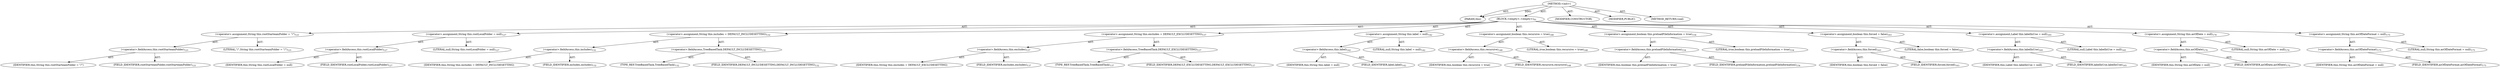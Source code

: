 digraph "&lt;init&gt;" {  
"111669149740" [label = <(METHOD,&lt;init&gt;)> ]
"115964117061" [label = <(PARAM,this)> ]
"25769803875" [label = <(BLOCK,&lt;empty&gt;,&lt;empty&gt;)<SUB>91</SUB>> ]
"30064771392" [label = <(&lt;operator&gt;.assignment,String this.rootStarteamFolder = &quot;/&quot;)<SUB>121</SUB>> ]
"30064771393" [label = <(&lt;operator&gt;.fieldAccess,this.rootStarteamFolder)<SUB>121</SUB>> ]
"68719477009" [label = <(IDENTIFIER,this,String this.rootStarteamFolder = &quot;/&quot;)> ]
"55834574918" [label = <(FIELD_IDENTIFIER,rootStarteamFolder,rootStarteamFolder)<SUB>121</SUB>> ]
"90194313274" [label = <(LITERAL,&quot;/&quot;,String this.rootStarteamFolder = &quot;/&quot;)<SUB>121</SUB>> ]
"30064771394" [label = <(&lt;operator&gt;.assignment,String this.rootLocalFolder = null)<SUB>127</SUB>> ]
"30064771395" [label = <(&lt;operator&gt;.fieldAccess,this.rootLocalFolder)<SUB>127</SUB>> ]
"68719477010" [label = <(IDENTIFIER,this,String this.rootLocalFolder = null)> ]
"55834574919" [label = <(FIELD_IDENTIFIER,rootLocalFolder,rootLocalFolder)<SUB>127</SUB>> ]
"90194313275" [label = <(LITERAL,null,String this.rootLocalFolder = null)<SUB>127</SUB>> ]
"30064771396" [label = <(&lt;operator&gt;.assignment,String this.includes = DEFAULT_INCLUDESETTING)<SUB>132</SUB>> ]
"30064771397" [label = <(&lt;operator&gt;.fieldAccess,this.includes)<SUB>132</SUB>> ]
"68719477011" [label = <(IDENTIFIER,this,String this.includes = DEFAULT_INCLUDESETTING)> ]
"55834574920" [label = <(FIELD_IDENTIFIER,includes,includes)<SUB>132</SUB>> ]
"30064771398" [label = <(&lt;operator&gt;.fieldAccess,TreeBasedTask.DEFAULT_INCLUDESETTING)<SUB>132</SUB>> ]
"180388626432" [label = <(TYPE_REF,TreeBasedTask,TreeBasedTask)<SUB>132</SUB>> ]
"55834574921" [label = <(FIELD_IDENTIFIER,DEFAULT_INCLUDESETTING,DEFAULT_INCLUDESETTING)<SUB>132</SUB>> ]
"30064771399" [label = <(&lt;operator&gt;.assignment,String this.excludes = DEFAULT_EXCLUDESETTING)<SUB>137</SUB>> ]
"30064771400" [label = <(&lt;operator&gt;.fieldAccess,this.excludes)<SUB>137</SUB>> ]
"68719477012" [label = <(IDENTIFIER,this,String this.excludes = DEFAULT_EXCLUDESETTING)> ]
"55834574922" [label = <(FIELD_IDENTIFIER,excludes,excludes)<SUB>137</SUB>> ]
"30064771401" [label = <(&lt;operator&gt;.fieldAccess,TreeBasedTask.DEFAULT_EXCLUDESETTING)<SUB>137</SUB>> ]
"180388626433" [label = <(TYPE_REF,TreeBasedTask,TreeBasedTask)<SUB>137</SUB>> ]
"55834574923" [label = <(FIELD_IDENTIFIER,DEFAULT_EXCLUDESETTING,DEFAULT_EXCLUDESETTING)<SUB>137</SUB>> ]
"30064771402" [label = <(&lt;operator&gt;.assignment,String this.label = null)<SUB>142</SUB>> ]
"30064771403" [label = <(&lt;operator&gt;.fieldAccess,this.label)<SUB>142</SUB>> ]
"68719477013" [label = <(IDENTIFIER,this,String this.label = null)> ]
"55834574924" [label = <(FIELD_IDENTIFIER,label,label)<SUB>142</SUB>> ]
"90194313276" [label = <(LITERAL,null,String this.label = null)<SUB>142</SUB>> ]
"30064771404" [label = <(&lt;operator&gt;.assignment,boolean this.recursive = true)<SUB>148</SUB>> ]
"30064771405" [label = <(&lt;operator&gt;.fieldAccess,this.recursive)<SUB>148</SUB>> ]
"68719477014" [label = <(IDENTIFIER,this,boolean this.recursive = true)> ]
"55834574925" [label = <(FIELD_IDENTIFIER,recursive,recursive)<SUB>148</SUB>> ]
"90194313277" [label = <(LITERAL,true,boolean this.recursive = true)<SUB>148</SUB>> ]
"30064771406" [label = <(&lt;operator&gt;.assignment,boolean this.preloadFileInformation = true)<SUB>154</SUB>> ]
"30064771407" [label = <(&lt;operator&gt;.fieldAccess,this.preloadFileInformation)<SUB>154</SUB>> ]
"68719477015" [label = <(IDENTIFIER,this,boolean this.preloadFileInformation = true)> ]
"55834574926" [label = <(FIELD_IDENTIFIER,preloadFileInformation,preloadFileInformation)<SUB>154</SUB>> ]
"90194313278" [label = <(LITERAL,true,boolean this.preloadFileInformation = true)<SUB>154</SUB>> ]
"30064771408" [label = <(&lt;operator&gt;.assignment,boolean this.forced = false)<SUB>163</SUB>> ]
"30064771409" [label = <(&lt;operator&gt;.fieldAccess,this.forced)<SUB>163</SUB>> ]
"68719477016" [label = <(IDENTIFIER,this,boolean this.forced = false)> ]
"55834574927" [label = <(FIELD_IDENTIFIER,forced,forced)<SUB>163</SUB>> ]
"90194313279" [label = <(LITERAL,false,boolean this.forced = false)<SUB>163</SUB>> ]
"30064771410" [label = <(&lt;operator&gt;.assignment,Label this.labelInUse = null)<SUB>165</SUB>> ]
"30064771411" [label = <(&lt;operator&gt;.fieldAccess,this.labelInUse)<SUB>165</SUB>> ]
"68719477017" [label = <(IDENTIFIER,this,Label this.labelInUse = null)> ]
"55834574928" [label = <(FIELD_IDENTIFIER,labelInUse,labelInUse)<SUB>165</SUB>> ]
"90194313280" [label = <(LITERAL,null,Label this.labelInUse = null)<SUB>165</SUB>> ]
"30064771412" [label = <(&lt;operator&gt;.assignment,String this.asOfDate = null)<SUB>170</SUB>> ]
"30064771413" [label = <(&lt;operator&gt;.fieldAccess,this.asOfDate)<SUB>170</SUB>> ]
"68719477018" [label = <(IDENTIFIER,this,String this.asOfDate = null)> ]
"55834574929" [label = <(FIELD_IDENTIFIER,asOfDate,asOfDate)<SUB>170</SUB>> ]
"90194313281" [label = <(LITERAL,null,String this.asOfDate = null)<SUB>170</SUB>> ]
"30064771414" [label = <(&lt;operator&gt;.assignment,String this.asOfDateFormat = null)<SUB>175</SUB>> ]
"30064771415" [label = <(&lt;operator&gt;.fieldAccess,this.asOfDateFormat)<SUB>175</SUB>> ]
"68719477019" [label = <(IDENTIFIER,this,String this.asOfDateFormat = null)> ]
"55834574930" [label = <(FIELD_IDENTIFIER,asOfDateFormat,asOfDateFormat)<SUB>175</SUB>> ]
"90194313282" [label = <(LITERAL,null,String this.asOfDateFormat = null)<SUB>175</SUB>> ]
"133143986283" [label = <(MODIFIER,CONSTRUCTOR)> ]
"133143986284" [label = <(MODIFIER,PUBLIC)> ]
"128849018924" [label = <(METHOD_RETURN,void)> ]
  "111669149740" -> "115964117061"  [ label = "AST: "] 
  "111669149740" -> "25769803875"  [ label = "AST: "] 
  "111669149740" -> "133143986283"  [ label = "AST: "] 
  "111669149740" -> "133143986284"  [ label = "AST: "] 
  "111669149740" -> "128849018924"  [ label = "AST: "] 
  "25769803875" -> "30064771392"  [ label = "AST: "] 
  "25769803875" -> "30064771394"  [ label = "AST: "] 
  "25769803875" -> "30064771396"  [ label = "AST: "] 
  "25769803875" -> "30064771399"  [ label = "AST: "] 
  "25769803875" -> "30064771402"  [ label = "AST: "] 
  "25769803875" -> "30064771404"  [ label = "AST: "] 
  "25769803875" -> "30064771406"  [ label = "AST: "] 
  "25769803875" -> "30064771408"  [ label = "AST: "] 
  "25769803875" -> "30064771410"  [ label = "AST: "] 
  "25769803875" -> "30064771412"  [ label = "AST: "] 
  "25769803875" -> "30064771414"  [ label = "AST: "] 
  "30064771392" -> "30064771393"  [ label = "AST: "] 
  "30064771392" -> "90194313274"  [ label = "AST: "] 
  "30064771393" -> "68719477009"  [ label = "AST: "] 
  "30064771393" -> "55834574918"  [ label = "AST: "] 
  "30064771394" -> "30064771395"  [ label = "AST: "] 
  "30064771394" -> "90194313275"  [ label = "AST: "] 
  "30064771395" -> "68719477010"  [ label = "AST: "] 
  "30064771395" -> "55834574919"  [ label = "AST: "] 
  "30064771396" -> "30064771397"  [ label = "AST: "] 
  "30064771396" -> "30064771398"  [ label = "AST: "] 
  "30064771397" -> "68719477011"  [ label = "AST: "] 
  "30064771397" -> "55834574920"  [ label = "AST: "] 
  "30064771398" -> "180388626432"  [ label = "AST: "] 
  "30064771398" -> "55834574921"  [ label = "AST: "] 
  "30064771399" -> "30064771400"  [ label = "AST: "] 
  "30064771399" -> "30064771401"  [ label = "AST: "] 
  "30064771400" -> "68719477012"  [ label = "AST: "] 
  "30064771400" -> "55834574922"  [ label = "AST: "] 
  "30064771401" -> "180388626433"  [ label = "AST: "] 
  "30064771401" -> "55834574923"  [ label = "AST: "] 
  "30064771402" -> "30064771403"  [ label = "AST: "] 
  "30064771402" -> "90194313276"  [ label = "AST: "] 
  "30064771403" -> "68719477013"  [ label = "AST: "] 
  "30064771403" -> "55834574924"  [ label = "AST: "] 
  "30064771404" -> "30064771405"  [ label = "AST: "] 
  "30064771404" -> "90194313277"  [ label = "AST: "] 
  "30064771405" -> "68719477014"  [ label = "AST: "] 
  "30064771405" -> "55834574925"  [ label = "AST: "] 
  "30064771406" -> "30064771407"  [ label = "AST: "] 
  "30064771406" -> "90194313278"  [ label = "AST: "] 
  "30064771407" -> "68719477015"  [ label = "AST: "] 
  "30064771407" -> "55834574926"  [ label = "AST: "] 
  "30064771408" -> "30064771409"  [ label = "AST: "] 
  "30064771408" -> "90194313279"  [ label = "AST: "] 
  "30064771409" -> "68719477016"  [ label = "AST: "] 
  "30064771409" -> "55834574927"  [ label = "AST: "] 
  "30064771410" -> "30064771411"  [ label = "AST: "] 
  "30064771410" -> "90194313280"  [ label = "AST: "] 
  "30064771411" -> "68719477017"  [ label = "AST: "] 
  "30064771411" -> "55834574928"  [ label = "AST: "] 
  "30064771412" -> "30064771413"  [ label = "AST: "] 
  "30064771412" -> "90194313281"  [ label = "AST: "] 
  "30064771413" -> "68719477018"  [ label = "AST: "] 
  "30064771413" -> "55834574929"  [ label = "AST: "] 
  "30064771414" -> "30064771415"  [ label = "AST: "] 
  "30064771414" -> "90194313282"  [ label = "AST: "] 
  "30064771415" -> "68719477019"  [ label = "AST: "] 
  "30064771415" -> "55834574930"  [ label = "AST: "] 
  "111669149740" -> "115964117061"  [ label = "DDG: "] 
}
